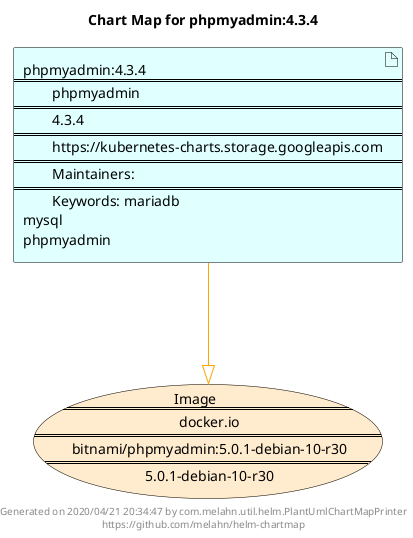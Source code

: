 @startuml
skinparam linetype ortho
skinparam backgroundColor white
skinparam usecaseBorderColor black
skinparam usecaseArrowColor LightSlateGray
skinparam artifactBorderColor black
skinparam artifactArrowColor LightSlateGray

title Chart Map for phpmyadmin:4.3.4

'There is one referenced Helm Chart
artifact "phpmyadmin:4.3.4\n====\n\tphpmyadmin\n====\n\t4.3.4\n====\n\thttps://kubernetes-charts.storage.googleapis.com\n====\n\tMaintainers: \n====\n\tKeywords: mariadb\nmysql\nphpmyadmin" as phpmyadmin_4_3_4 #LightCyan

'There is one referenced Docker Image
usecase "Image\n====\n\tdocker.io\n====\n\tbitnami/phpmyadmin:5.0.1-debian-10-r30\n====\n\t5.0.1-debian-10-r30" as docker_io_bitnami_phpmyadmin_5_0_1_debian_10_r30 #BlanchedAlmond

'Chart Dependencies
phpmyadmin_4_3_4--[#orange]-|>docker_io_bitnami_phpmyadmin_5_0_1_debian_10_r30

center footer Generated on 2020/04/21 20:34:47 by com.melahn.util.helm.PlantUmlChartMapPrinter\nhttps://github.com/melahn/helm-chartmap
@enduml

